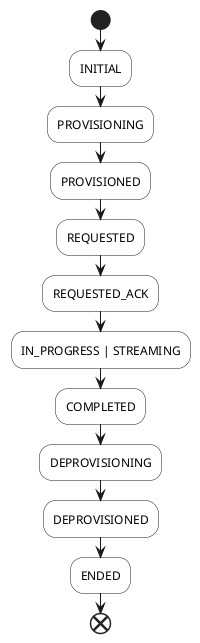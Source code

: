 '
'  Copyright (c) 2021 Daimler TSS GmbH
'
'  This program and the accompanying materials are made available under the
'  terms of the Apache License, Version 2.0 which is available at
'  https://www.apache.org/licenses/LICENSE-2.0
'
'  SPDX-License-Identifier: Apache-2.0
'
'  Contributors:
'       Daimler TSS GmbH - Initial Draft
'
'

@startuml Pull

skinParam NoteBackgroundColor WhiteSmoke
skinParam NoteFontColor Black
skinParam ParticipantBackgroundColor WhiteSmoke
skinParam ActorBackgroundColor WhiteSmoke
skinParam AgentBackgroundColor White
skinParam AgentBorderColor SkyBlue
skinparam shadowing false

!define ConsumerColor f8f2ff
!define ProviderColor d9edff
!define WarningColor Business
!define LeadColor Technology

!define StateColor #White

start
StateColor:INITIAL;
StateColor:PROVISIONING;
StateColor:PROVISIONED;
StateColor:REQUESTED;
StateColor:REQUESTED_ACK;
StateColor:IN_PROGRESS | STREAMING;
StateColor:COMPLETED;
StateColor:DEPROVISIONING;
StateColor:DEPROVISIONED;
StateColor:ENDED;
end

@enduml